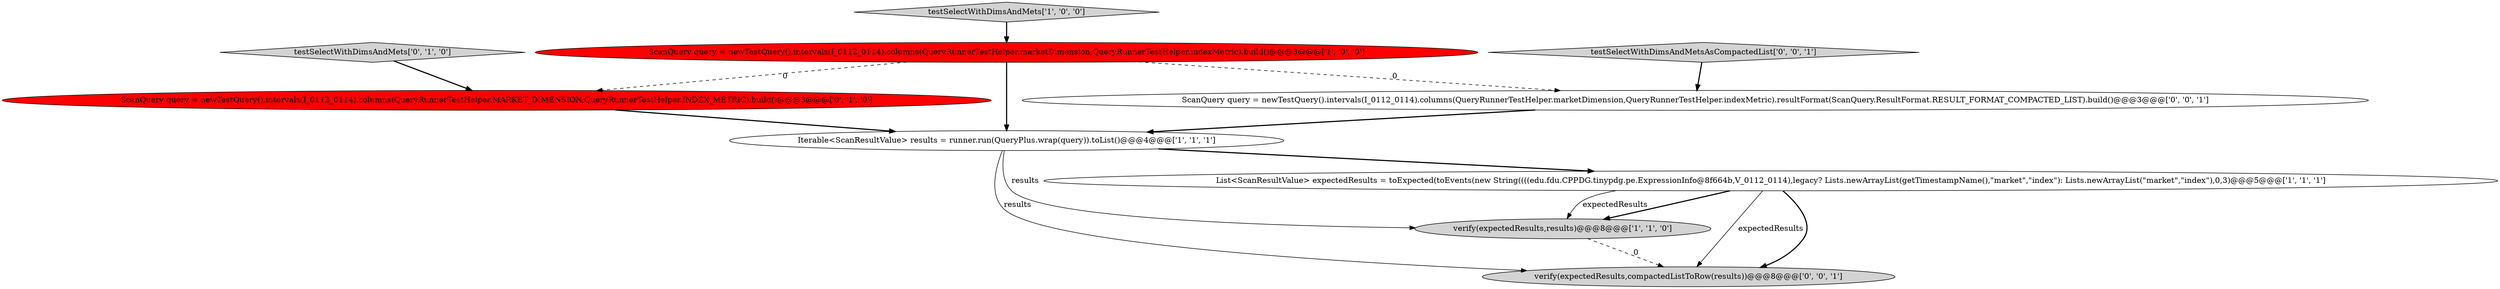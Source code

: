 digraph {
2 [style = filled, label = "testSelectWithDimsAndMets['1', '0', '0']", fillcolor = lightgray, shape = diamond image = "AAA0AAABBB1BBB"];
7 [style = filled, label = "verify(expectedResults,compactedListToRow(results))@@@8@@@['0', '0', '1']", fillcolor = lightgray, shape = ellipse image = "AAA0AAABBB3BBB"];
1 [style = filled, label = "List<ScanResultValue> expectedResults = toExpected(toEvents(new String((((edu.fdu.CPPDG.tinypdg.pe.ExpressionInfo@8f664b,V_0112_0114),legacy? Lists.newArrayList(getTimestampName(),\"market\",\"index\"): Lists.newArrayList(\"market\",\"index\"),0,3)@@@5@@@['1', '1', '1']", fillcolor = white, shape = ellipse image = "AAA0AAABBB1BBB"];
5 [style = filled, label = "testSelectWithDimsAndMets['0', '1', '0']", fillcolor = lightgray, shape = diamond image = "AAA0AAABBB2BBB"];
8 [style = filled, label = "ScanQuery query = newTestQuery().intervals(I_0112_0114).columns(QueryRunnerTestHelper.marketDimension,QueryRunnerTestHelper.indexMetric).resultFormat(ScanQuery.ResultFormat.RESULT_FORMAT_COMPACTED_LIST).build()@@@3@@@['0', '0', '1']", fillcolor = white, shape = ellipse image = "AAA0AAABBB3BBB"];
4 [style = filled, label = "ScanQuery query = newTestQuery().intervals(I_0112_0114).columns(QueryRunnerTestHelper.marketDimension,QueryRunnerTestHelper.indexMetric).build()@@@3@@@['1', '0', '0']", fillcolor = red, shape = ellipse image = "AAA1AAABBB1BBB"];
3 [style = filled, label = "Iterable<ScanResultValue> results = runner.run(QueryPlus.wrap(query)).toList()@@@4@@@['1', '1', '1']", fillcolor = white, shape = ellipse image = "AAA0AAABBB1BBB"];
6 [style = filled, label = "ScanQuery query = newTestQuery().intervals(I_0112_0114).columns(QueryRunnerTestHelper.MARKET_DIMENSION,QueryRunnerTestHelper.INDEX_METRIC).build()@@@3@@@['0', '1', '0']", fillcolor = red, shape = ellipse image = "AAA1AAABBB2BBB"];
9 [style = filled, label = "testSelectWithDimsAndMetsAsCompactedList['0', '0', '1']", fillcolor = lightgray, shape = diamond image = "AAA0AAABBB3BBB"];
0 [style = filled, label = "verify(expectedResults,results)@@@8@@@['1', '1', '0']", fillcolor = lightgray, shape = ellipse image = "AAA0AAABBB1BBB"];
3->7 [style = solid, label="results"];
6->3 [style = bold, label=""];
4->3 [style = bold, label=""];
1->7 [style = solid, label="expectedResults"];
1->0 [style = bold, label=""];
1->0 [style = solid, label="expectedResults"];
5->6 [style = bold, label=""];
3->1 [style = bold, label=""];
4->6 [style = dashed, label="0"];
9->8 [style = bold, label=""];
0->7 [style = dashed, label="0"];
2->4 [style = bold, label=""];
1->7 [style = bold, label=""];
3->0 [style = solid, label="results"];
4->8 [style = dashed, label="0"];
8->3 [style = bold, label=""];
}
